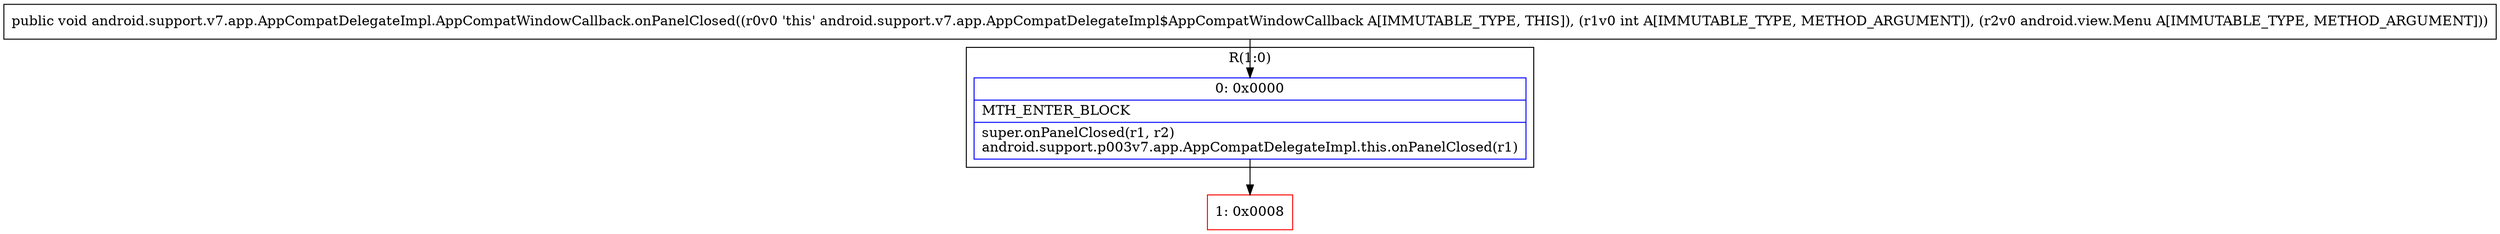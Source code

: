 digraph "CFG forandroid.support.v7.app.AppCompatDelegateImpl.AppCompatWindowCallback.onPanelClosed(ILandroid\/view\/Menu;)V" {
subgraph cluster_Region_656283000 {
label = "R(1:0)";
node [shape=record,color=blue];
Node_0 [shape=record,label="{0\:\ 0x0000|MTH_ENTER_BLOCK\l|super.onPanelClosed(r1, r2)\landroid.support.p003v7.app.AppCompatDelegateImpl.this.onPanelClosed(r1)\l}"];
}
Node_1 [shape=record,color=red,label="{1\:\ 0x0008}"];
MethodNode[shape=record,label="{public void android.support.v7.app.AppCompatDelegateImpl.AppCompatWindowCallback.onPanelClosed((r0v0 'this' android.support.v7.app.AppCompatDelegateImpl$AppCompatWindowCallback A[IMMUTABLE_TYPE, THIS]), (r1v0 int A[IMMUTABLE_TYPE, METHOD_ARGUMENT]), (r2v0 android.view.Menu A[IMMUTABLE_TYPE, METHOD_ARGUMENT])) }"];
MethodNode -> Node_0;
Node_0 -> Node_1;
}

